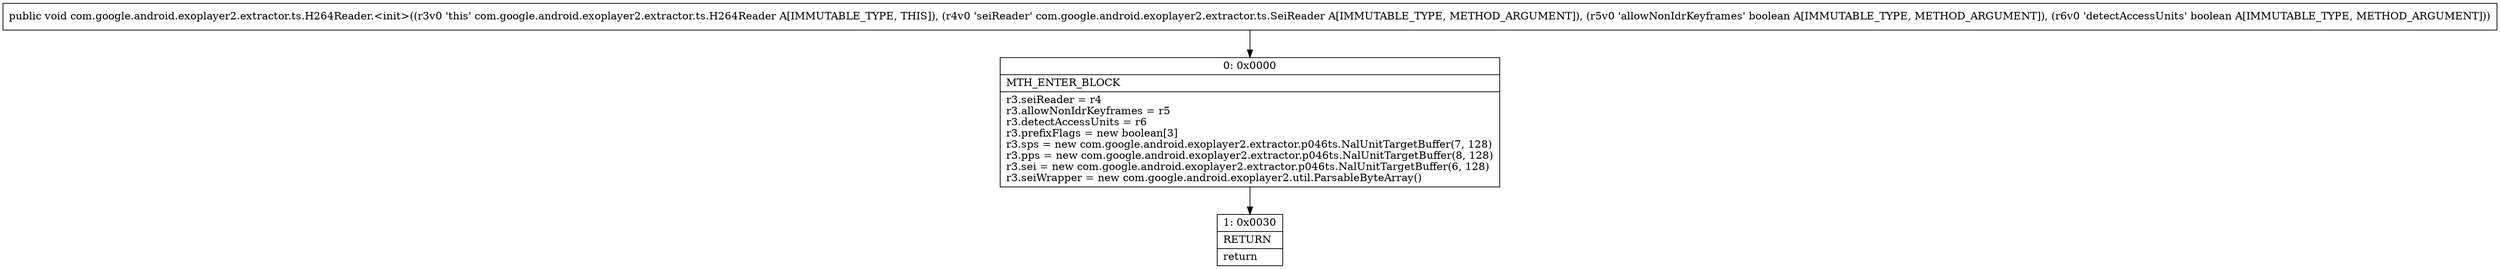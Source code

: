 digraph "CFG forcom.google.android.exoplayer2.extractor.ts.H264Reader.\<init\>(Lcom\/google\/android\/exoplayer2\/extractor\/ts\/SeiReader;ZZ)V" {
Node_0 [shape=record,label="{0\:\ 0x0000|MTH_ENTER_BLOCK\l|r3.seiReader = r4\lr3.allowNonIdrKeyframes = r5\lr3.detectAccessUnits = r6\lr3.prefixFlags = new boolean[3]\lr3.sps = new com.google.android.exoplayer2.extractor.p046ts.NalUnitTargetBuffer(7, 128)\lr3.pps = new com.google.android.exoplayer2.extractor.p046ts.NalUnitTargetBuffer(8, 128)\lr3.sei = new com.google.android.exoplayer2.extractor.p046ts.NalUnitTargetBuffer(6, 128)\lr3.seiWrapper = new com.google.android.exoplayer2.util.ParsableByteArray()\l}"];
Node_1 [shape=record,label="{1\:\ 0x0030|RETURN\l|return\l}"];
MethodNode[shape=record,label="{public void com.google.android.exoplayer2.extractor.ts.H264Reader.\<init\>((r3v0 'this' com.google.android.exoplayer2.extractor.ts.H264Reader A[IMMUTABLE_TYPE, THIS]), (r4v0 'seiReader' com.google.android.exoplayer2.extractor.ts.SeiReader A[IMMUTABLE_TYPE, METHOD_ARGUMENT]), (r5v0 'allowNonIdrKeyframes' boolean A[IMMUTABLE_TYPE, METHOD_ARGUMENT]), (r6v0 'detectAccessUnits' boolean A[IMMUTABLE_TYPE, METHOD_ARGUMENT])) }"];
MethodNode -> Node_0;
Node_0 -> Node_1;
}

